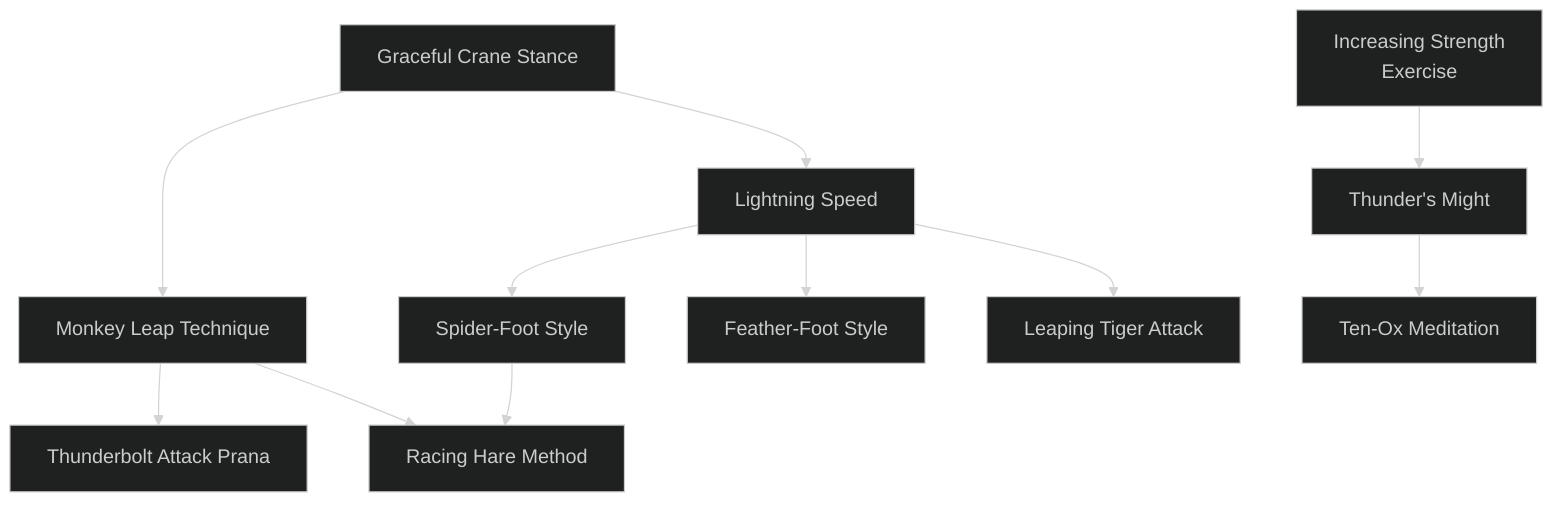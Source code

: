 ---
config:
  theme: dark
---
flowchart TD

    graceful_crane_stance[Graceful Crane Stance]
    click graceful_crane_stance callback "
        Graceful Crane Stance<br>
        <br>
        Cost: 3 motes<br>
        Duration: 1 Scene<br>
        Type: Reflexive<br>
        Minimum Athletics: 1<br>
        Minimum Essence: 1<br>
        Prerequisite Charms: None<br>
        <br>
        Through the use of this Charm, the Exalted channels
        Essence through his body, making it extraordinarily limber, deft
        and light. For the remainder of the scene, the character has near-perfect
        balance and can stand on things far too narrow and weak
        to normally support him (the tips of pine trees, horizontal
        flagpoles, roof gables and so forth) with no fear of falling or
        breaking the object. The Storyteller may wish to call for Athletics
        rolls in the most extraordinary of circumstances (the character is
        leaping from branch to branch on a moonless night in a
        snowstorm), but generally, the character can run along even the
        narrowest ledges orstand on the flimsiest perches with no worries.
        "

    graceful_crane_stance --> monkey_leap_technique[Monkey Leap Technique]
    click monkey_leap_technique callback "
        Monkey Leap Technique<br>
        <br>
        Cost: 1 mote<br>
        Duration: One Turn<br>
        Type: Reflexive<br>
        Minimum Athletics: 1<br>
        Minimum Essence: 1<br>
        Prerequisite Charms: Graceful Crane Stance<br>
        <br>
        The character leaps with the grace of a flying crane and
        the speed of a striking hawk. Rather than make her normal
        movement action, the character may make a leap of up to her
        Strength x 10 feet vertically or twice that distance horizontally.
        The character can attack during the round she performs
        Monkey Leap Technique, but gains no special bonuses.
        "

    monkey_leap_technique --> thunderbolt_attack_prana[Thunderbolt Attack Prana]
    click thunderbolt_attack_prana callback "
        Thunderbolt Attack Prana<br>
        <br>
        Cost: 5 motes, 1 Willpower<br>
        Duration: Instant<br>
        Type: Supplemental<br>
        Minimum Athletics: 3<br>
        Minimum Essence: 2<br>
        Prerequisite Charms: Monkey Leap Technique<br>
        <br>
        The character leaps high into the air, swinging his
        weapon (or fist or feet) in a brilliant Essence-laden arc. The
        character makes an attack as normal, but the amount of
        damage he inflicts is doubled after it is rolled. Characters
        cannot move during a turn when they use Thunderbolt
        Attack Prana, which effectively rules out the use of Thunderbolt
        Attack Prana and Leaping Tiger Attack as part of the
        same Combo. Thunderbolt Attack Prana is explicitly permitted
        to be part of a Combo with Charms of other Abilities.
        "

    graceful_crane_stance --> lightning_speed[Lightning Speed]
    click lightning_speed callback "
        Lightning Speed<br>
        <br>
        Cost: 1 mote<br>
        Duration: One Turn<br>
        Type: Reflexive<br>
        Minimum Athletics: 2<br>
        Minimum Essence: 1<br>
        Prerequisite Charms: Graceful Crane Stance<br>
        <br>
        The character becomes a blur of motion, Essence
        leaking from her anima in fine streaks, as she flashes from
        point to point almost faster than the eye can follow. The
        character may double her sprinting distance for the turn and
        has no chance of becoming winded from the exertion, as she
        is relying on her Essence, not her merely human endurance.
        "

    lightning_speed --> spider_foot_style[Spider-Foot Style]
    click spider_foot_style callback "
        Spider-Foot Style<br>
        <br>
        Cost: 2 motes<br>
        Duration: Instant<br>
        Type: Reflexive<br>
        Minimum Athletics: 3<br>
        Minimum Essence: 2<br>
        Prerequisite Charms: Lightning Speed<br>
        <br>
        When using this Charm, the character's speed and
        balance become so heightened that she can perform acts of
        truly supernatural athleticism. Not only may she run
        without fear across even the most uneven of surfaces, she
        may scuttle up even the sheerest vertical surfaces or even
        dash upside down across horizontal surfaces such as ceilings
        or the undersides of tree limbs. This not only allows
        the Exalted to circumvent many obstacles, it also allows
        her to bypass shields or move behind enemies. Storytellers
        should assign bonuses as appropriate.
        If the character is in a position she could not naturally hold
        (fighting while standing upside down on a ceiling, for example)
        and fails to spend Essence on Spider-Foot Style during a turn,
        she becomes subject to the normal forces of gravity and inertia
        again and may be seriously injured in the resulting fall.
        "

    lightning_speed --> feather_foot_style[Feather-Foot Style]
    click feather_foot_style callback "
        Feather-Foot Style<br>
        <br>
        Cost: 3 motes<br>
        Duration: Instant<br>
        Type: Reflexive<br>
        Minimum Athletics: 4<br>
        Minimum Essence: 2<br>
        Prerequisite Charms: Lightning Speed<br>
        <br>
        The Exalted lightens her footfalls with Essence and spreads
        her weight, allowing her to walk or run across fluid surfaces such as
        water, quicksand, loose sand, acid, lava, lakes of writhing maggots
        and the like. The character may traverse such surfaces just as if they
        were solid earth during a turn in which she uses this Charm. Note
        that the bottom of the character's feet are still touching the
        material, so barefoot or lightly shod characters running across acid
        or lava or man-eating maggots are still risking serious injury.
        As with Spider-Foot Style, if the character fails to spend
        Essence on this Charm during a turn in which she is standing
        on a fluid, she becomes subject to the normal laws of gravity and
        buoyancy. All but the most lightly burdened character will risk
        death by drowning (or worse, in the case of more exotic fluids).
        "

    lightning_speed --> leaping_tiger_attack[Leaping Tiger Attack]
    click leaping_tiger_attack callback "
        Leaping Tiger Attack<br>
        <br>
        Cost: 3 motes, 1 Willpower<br>
        Duration: Instant<br>
        Type: Supplemental<br>
        Minimum Athletics: 4<br>
        Minimum Essence: 2<br>
        Prerequisite Charms: Lightning Speed<br>
        <br>
        The character flashes toward his opponent, attacking
        as he blurs past her. The character makes the attack as
        normal, but the amount of damage he does is doubled after
        soak but before damage is rolled.<br>
        The character can move up to his normal sprinting distance
        without penalty in the turn he launches the Leaping Tiger Attack.
        The character need not move this far — the attack needs only a
        yard or so - but the character cannot be bound or otherwise
        unable to move when he launches the attack. This means that
        Thunderbolt Attack Prana and Leaping Tiger Attack cannot be
        part of the same Combo. Leaping Tiger Attack is explicitly
        permitted to be part of a Combo with Charms of other Abilities.
        "

    racing_hare_method[Racing Hare Method]
    monkey_leap_technique --> racing_hare_method
    spider_foot_style --> racing_hare_method
    click racing_hare_method callback "
        Racing Hare Method<br>
        <br>
        Cost: 5 motes, 1 Willpower<br>
        Duration: One hour<br>
        Type: Simple<br>
        Minimum Athletics: 5<br>
        Minimum Essence: 2<br>
        Prerequisite Charms: Monkey Leap Technique, Spider-Foot Style<br>
        <br>
        The character attunes himself to his own Essence and
        that of the world around him and moves as though in a
        waking dream. He travels in great, graceful leaps, over the
        ground, off roofpeaks, from tree limb to tree limb. Moving
        in this fashion, the character can traverse a number of
        miles per hour equal to his (Stamina + Essence) × 10.<br>
        This state is trancelike and ends if the character stops
        for any reason. Likewise, the character is not preternaturally
        aware of his location, and his perceptions of the world
        beyond the next leap are often hazy, at best. He will notice
        only the most urgent stimuli (very large landmarks, hordes
        of hobgoblins ambushing him) and can easily become lost
        when traveling through areas he is unfamiliar with.
        "

    increasing_strength_exercise[Increasing Strength<br>Exercise]
    click increasing_strength_exercise callback "
        Increasing Strength Exercise<br>
        <br>
        Cost: 3 motes per dot<br>
        Duration: One scene<br>
        Type: Simple<br>
        Minimum Athletics: 3<br>
        Minimum Essence: 2<br>
        Prerequisite Charms: None<br>
        <br>
        This Charm allows a character to increase her Strength
        tremendously for short periods of time. For every 3 motes
        of Essence the character spends, her Strength increases by
        1. A character cannot increase her Strength by more than
        her Essence rating through the use of this Charm. The
        Strength lent by this Charm increases the damage of the
        character's attacks, just as if it were normal Strength.
        "

    increasing_strength_exercise --> thunders_might[Thunder's Might]
    click thunders_might callback "
        Thunder's Might<br>
        <br>
        Cost: 2 motes per point<br>
        Duration: One scene<br>
        Type: Simple<br>
        Minimum Athletics: 4<br>
        Minimum Essence: 2<br>
        Prerequisite Charms: Increasing Strength Exercise<br>
        <br>
        Through the use of this Charm, the character can
        increase his Strength even further. For every 2 motes of
        Essence the character spends, he may increase his Strength
        + Athletics by one for the purposes of lifting and breaking
        objects. The character can no more than double his regular
        Strength + Athletics pool through the use of this Charm -
        keep in mind that the Charm Increasing Strength Exercise
        counts as a bonus, and thus, its bonus cannot be doubled
        through the use of this Charm. If the character makes an
        attack with the intent of destroying an inanimate object,
        each point adds one to the character's raw damage. This
        Charm does not increase the amount of damage the charac-
        ter does in combat.
        "

    thunders_might --> ten_ox_meditation[Ten-Ox Meditation]
    click ten_ox_meditation callback "
        Ten-Ox Meditation<br>
        <br>
        Cost: 1 mote per 2 points<br>
        Duration: Instant<br>
        Type: Supplemental<br>
        Minimum Athletics: 5<br>
        Minimum Essence: 3<br>
        Prerequisite Charms: Thunder's Might<br>
        <br>
        By burning vast quantities of Essence, a character can
        increase his physical might greatly for a few moments. For
        every mote of Essence the character spends on this Charm,
        he can increase his Strength + Athletics by 2 for the
        purposes of a single attempt to lift or break something. If it
        is used to aid a character in a hand-to-hand attack to break
        or destroy an object, each mote spent adds two to the raw
        damage of the attack. A character cannot burn more motes
        of Essence powering this Charm than he has points of
        permanent Willpower. Ten Ox Meditation does not increase
        the damage of a character's attacks against animate
        beings, though it can cause indirect damage. For example,
        if the character pulls down the main pillars of a temple,
        those inside will probably be killed or injured.
        "